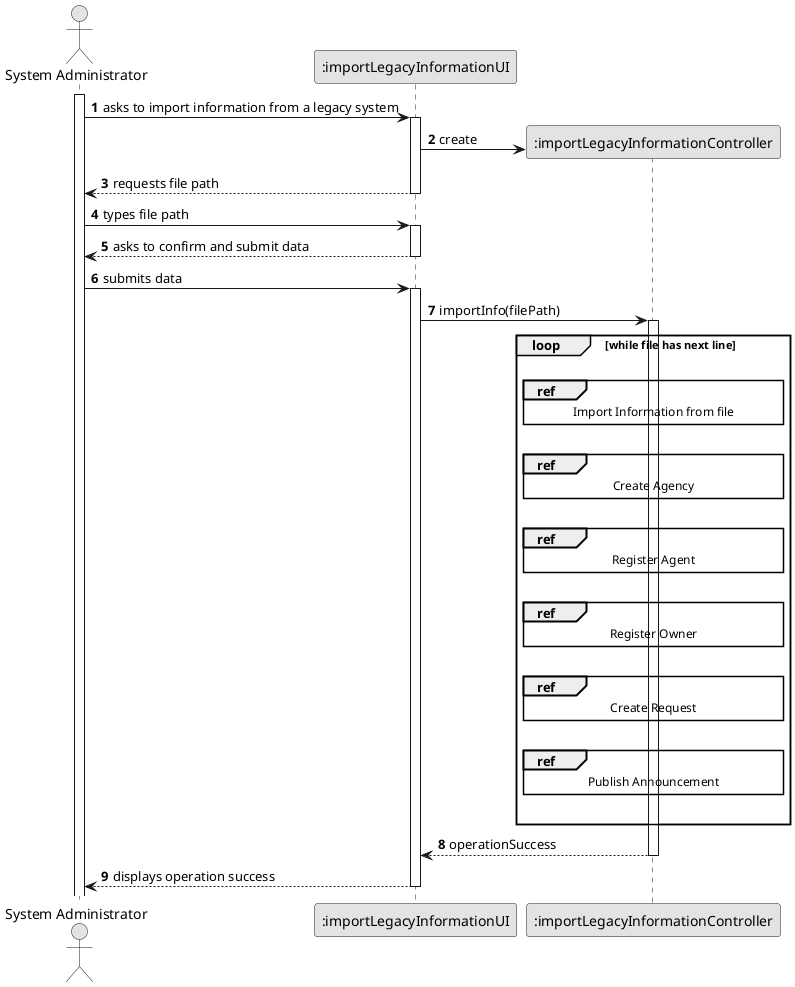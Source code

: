 @startuml
skinparam monochrome true
skinparam packageStyle rectangle
skinparam shadowing false

autonumber

'hide footbox
actor "System Administrator" as ADM
participant ":importLegacyInformationUI" as UI
participant ":importLegacyInformationController" as CTRL

activate ADM

    ADM -> UI : asks to import information from a legacy system
    activate UI

    UI -> CTRL**: create

    UI --> ADM : requests file path
    deactivate UI

    ADM -> UI : types file path
    activate UI

    UI --> ADM : asks to confirm and submit data
    deactivate UI

    ADM -> UI : submits data
    activate UI

    UI -> CTRL: importInfo(filePath)
    activate CTRL


    loop while file has next line

    |||
    ref over CTRL
    Import Information from file
    end ref
    |||
    ref over CTRL
    Create Agency
    end ref
    |||
    ref over CTRL
        Register Agent
    end ref
    |||
    ref over CTRL
        Register Owner
    end ref
    |||
    ref over CTRL
        Create Request
    end ref
    |||
    ref over CTRL
        Publish Announcement
    end ref
    |||
     end loop

    CTRL --> UI: operationSuccess
    deactivate CTRL

    UI --> ADM : displays operation success
    deactivate UI

@enduml